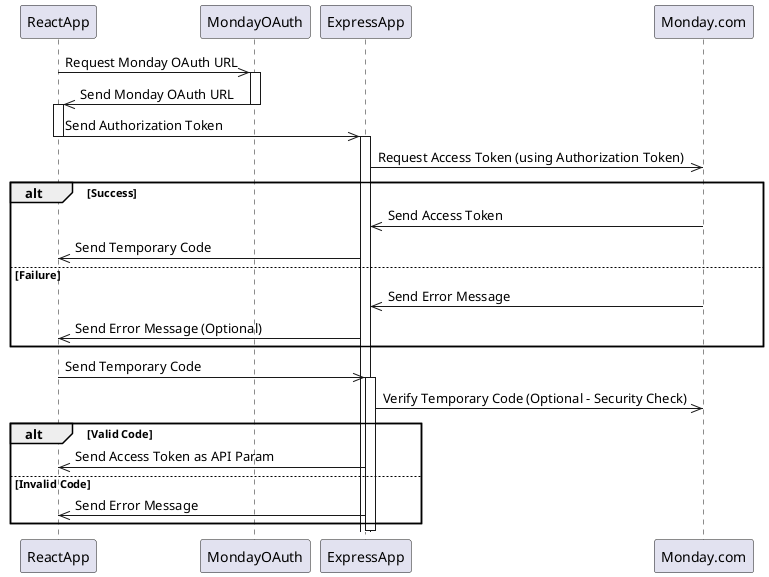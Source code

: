 @startuml

participant ReactApp
participant MondayOAuth
participant ExpressApp

ReactApp->> MondayOAuth : Request Monday OAuth URL
activate MondayOAuth
MondayOAuth->>ReactApp : Send Monday OAuth URL
deactivate MondayOAuth

activate ReactApp
ReactApp->>ExpressApp : Send Authorization Token
deactivate ReactApp

activate ExpressApp
ExpressApp->>Monday.com : Request Access Token (using Authorization Token)
alt Success
  Monday.com->>ExpressApp : Send Access Token
  ExpressApp->>ReactApp : Send Temporary Code
else Failure
  Monday.com->>ExpressApp : Send Error Message
  ExpressApp->>ReactApp : Send Error Message (Optional)
end

activate ReactApp
ReactApp->>ExpressApp : Send Temporary Code
deactivate ReactApp

activate ExpressApp
ExpressApp->>Monday.com : Verify Temporary Code (Optional - Security Check)
alt Valid Code
  ExpressApp->>ReactApp : Send Access Token as API Param
else Invalid Code
  ExpressApp->>ReactApp : Send Error Message
end

deactivate ExpressApp
@enduml
